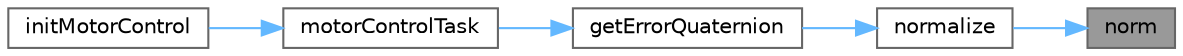 digraph "norm"
{
 // LATEX_PDF_SIZE
  bgcolor="transparent";
  edge [fontname=Helvetica,fontsize=10,labelfontname=Helvetica,labelfontsize=10];
  node [fontname=Helvetica,fontsize=10,shape=box,height=0.2,width=0.4];
  rankdir="RL";
  Node1 [id="Node000001",label="norm",height=0.2,width=0.4,color="gray40", fillcolor="grey60", style="filled", fontcolor="black",tooltip=" "];
  Node1 -> Node2 [id="edge1_Node000001_Node000002",dir="back",color="steelblue1",style="solid",tooltip=" "];
  Node2 [id="Node000002",label="normalize",height=0.2,width=0.4,color="grey40", fillcolor="white", style="filled",URL="$class_quaternion.html#ac9cc178bcc449e08499113c35feb2a2b",tooltip=" "];
  Node2 -> Node3 [id="edge2_Node000002_Node000003",dir="back",color="steelblue1",style="solid",tooltip=" "];
  Node3 [id="Node000003",label="getErrorQuaternion",height=0.2,width=0.4,color="grey40", fillcolor="white", style="filled",URL="$motor_control_8cpp.html#ac678b7db8d1dff2b9b10146a07869531",tooltip="berechnet das Fehler-Qauternion, welches für Winkelabweichung benötigt wird."];
  Node3 -> Node4 [id="edge3_Node000003_Node000004",dir="back",color="steelblue1",style="solid",tooltip=" "];
  Node4 [id="Node000004",label="motorControlTask",height=0.2,width=0.4,color="grey40", fillcolor="white", style="filled",URL="$motor_control_8cpp.html#a215f3db3aafa98e7eee5594e44c070c7",tooltip="FreeRTOS-Task zur Motorregelung des Gimbals."];
  Node4 -> Node5 [id="edge4_Node000004_Node000005",dir="back",color="steelblue1",style="solid",tooltip=" "];
  Node5 [id="Node000005",label="initMotorControl",height=0.2,width=0.4,color="grey40", fillcolor="white", style="filled",URL="$motor_control_8cpp.html#af3a612486743c46e7cd04b676c2d3177",tooltip="Initialisiert die Motorsteuerung des Gimbal-Systems."];
}
